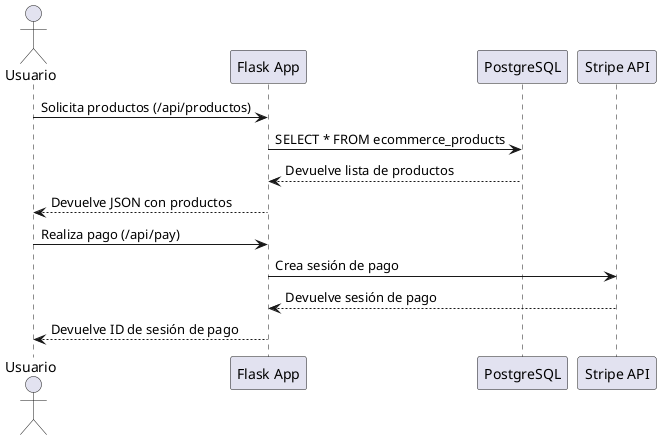 
@startuml

actor Usuario
participant "Flask App" as Flask
participant "PostgreSQL" as DB
participant "Stripe API" as Stripe

Usuario -> Flask: Solicita productos (/api/productos)
Flask -> DB: SELECT * FROM ecommerce_products
DB --> Flask: Devuelve lista de productos
Flask --> Usuario: Devuelve JSON con productos

Usuario -> Flask: Realiza pago (/api/pay)
Flask -> Stripe: Crea sesión de pago
Stripe --> Flask: Devuelve sesión de pago
Flask --> Usuario: Devuelve ID de sesión de pago
@enduml



